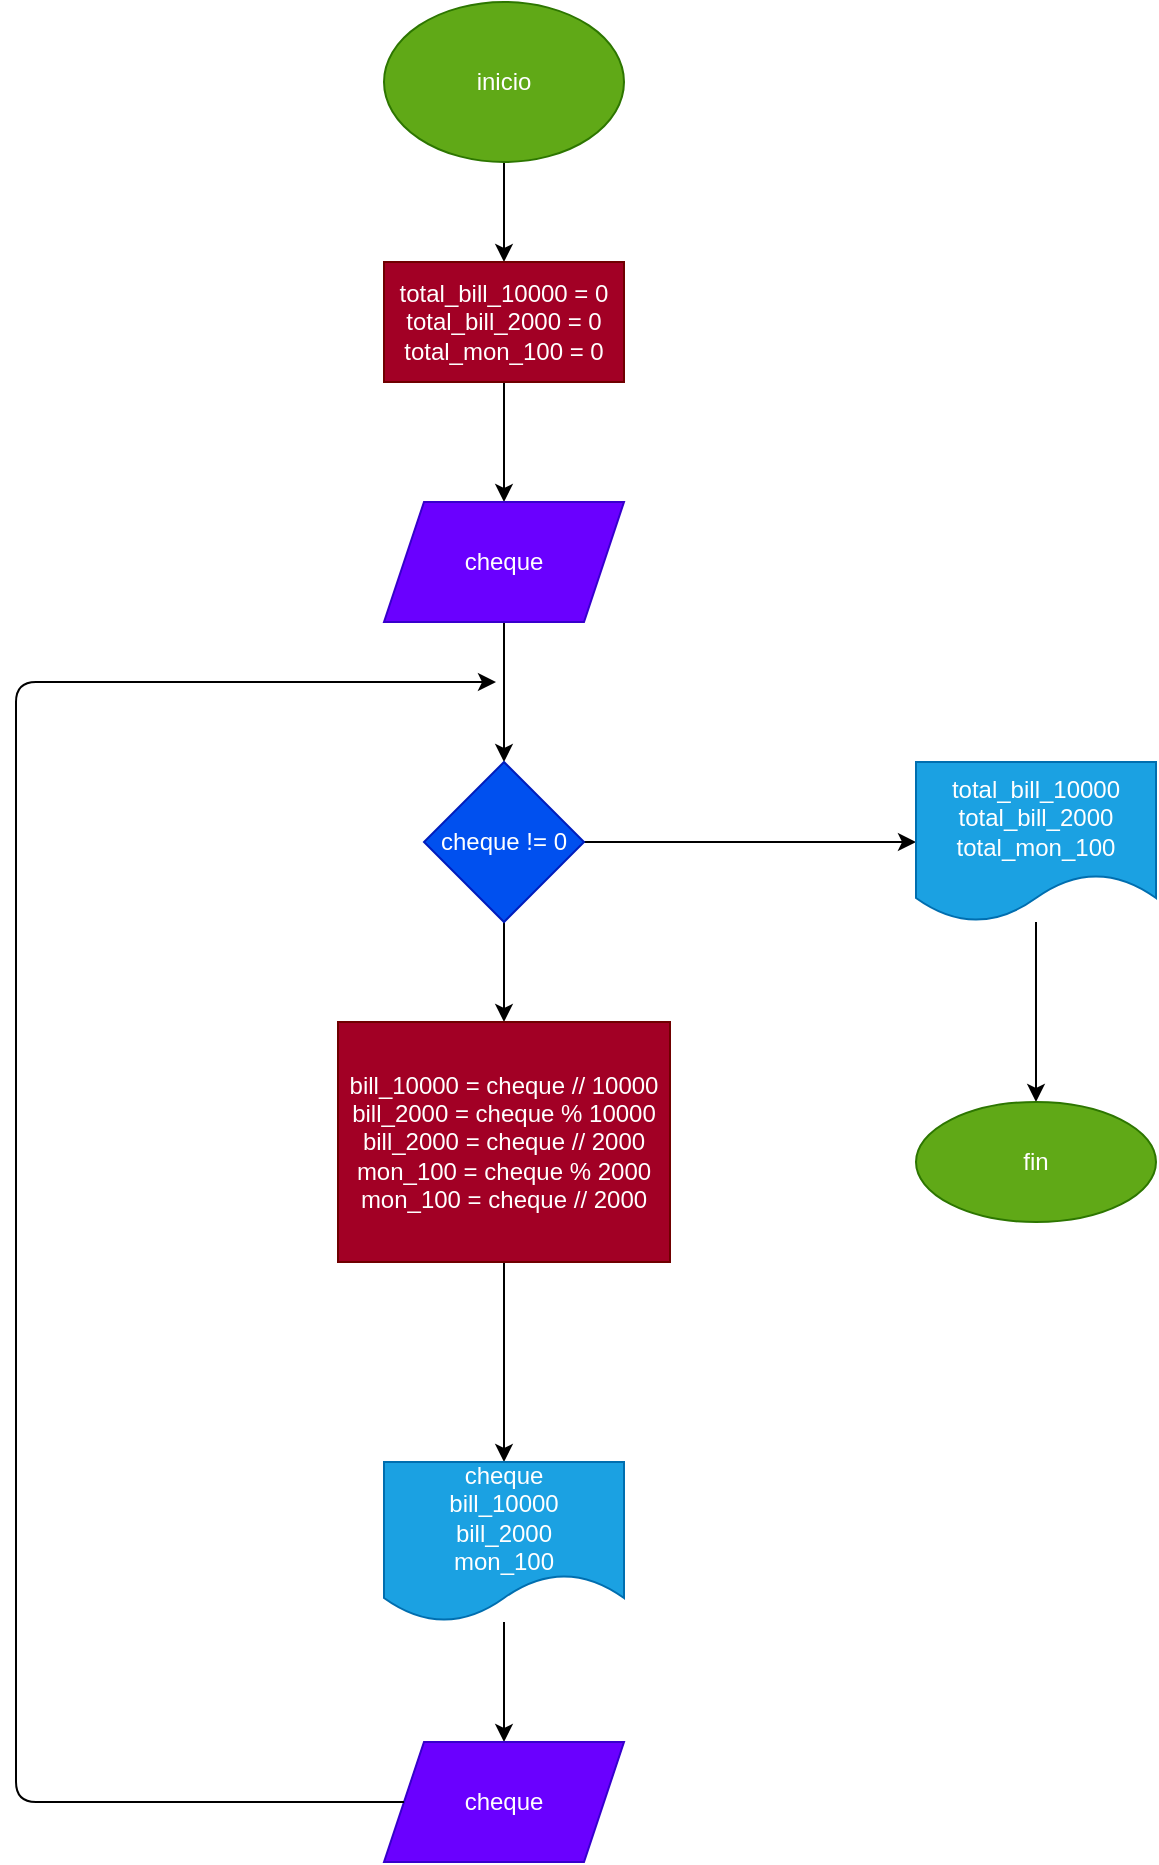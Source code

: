 <mxfile>
    <diagram id="ZLA-QuSKf5Z2ucNedwZu" name="Página-1">
        <mxGraphModel dx="886" dy="726" grid="1" gridSize="10" guides="1" tooltips="1" connect="1" arrows="1" fold="1" page="1" pageScale="1" pageWidth="827" pageHeight="1169" math="0" shadow="0">
            <root>
                <mxCell id="0"/>
                <mxCell id="1" parent="0"/>
                <mxCell id="4" value="" style="edgeStyle=none;html=1;" edge="1" parent="1" source="2" target="3">
                    <mxGeometry relative="1" as="geometry"/>
                </mxCell>
                <mxCell id="2" value="inicio" style="ellipse;whiteSpace=wrap;html=1;fillColor=#60a917;fontColor=#ffffff;strokeColor=#2D7600;" vertex="1" parent="1">
                    <mxGeometry x="354" width="120" height="80" as="geometry"/>
                </mxCell>
                <mxCell id="6" value="" style="edgeStyle=none;html=1;" edge="1" parent="1" source="3" target="5">
                    <mxGeometry relative="1" as="geometry"/>
                </mxCell>
                <mxCell id="3" value="total_bill_10000 = 0&lt;br&gt;total_bill_2000 = 0&lt;br&gt;total_mon_100 = 0" style="whiteSpace=wrap;html=1;fillColor=#a20025;fontColor=#ffffff;strokeColor=#6F0000;" vertex="1" parent="1">
                    <mxGeometry x="354" y="130" width="120" height="60" as="geometry"/>
                </mxCell>
                <mxCell id="8" value="" style="edgeStyle=none;html=1;" edge="1" parent="1" source="5" target="7">
                    <mxGeometry relative="1" as="geometry"/>
                </mxCell>
                <mxCell id="5" value="cheque" style="shape=parallelogram;perimeter=parallelogramPerimeter;whiteSpace=wrap;html=1;fixedSize=1;fillColor=#6a00ff;fontColor=#ffffff;strokeColor=#3700CC;" vertex="1" parent="1">
                    <mxGeometry x="354" y="250" width="120" height="60" as="geometry"/>
                </mxCell>
                <mxCell id="10" value="" style="edgeStyle=none;html=1;" edge="1" parent="1" source="7" target="9">
                    <mxGeometry relative="1" as="geometry"/>
                </mxCell>
                <mxCell id="14" value="" style="edgeStyle=none;html=1;" edge="1" parent="1" source="7" target="13">
                    <mxGeometry relative="1" as="geometry"/>
                </mxCell>
                <mxCell id="7" value="cheque != 0" style="rhombus;whiteSpace=wrap;html=1;fillColor=#0050ef;fontColor=#ffffff;strokeColor=#001DBC;" vertex="1" parent="1">
                    <mxGeometry x="374" y="380" width="80" height="80" as="geometry"/>
                </mxCell>
                <mxCell id="12" value="" style="edgeStyle=none;html=1;" edge="1" parent="1" source="9" target="11">
                    <mxGeometry relative="1" as="geometry"/>
                </mxCell>
                <mxCell id="9" value="total_bill_10000&lt;br&gt;total_bill_2000&lt;br&gt;total_mon_100" style="shape=document;whiteSpace=wrap;html=1;boundedLbl=1;fillColor=#1ba1e2;fontColor=#ffffff;strokeColor=#006EAF;" vertex="1" parent="1">
                    <mxGeometry x="620" y="380" width="120" height="80" as="geometry"/>
                </mxCell>
                <mxCell id="11" value="fin" style="ellipse;whiteSpace=wrap;html=1;fillColor=#60a917;fontColor=#ffffff;strokeColor=#2D7600;" vertex="1" parent="1">
                    <mxGeometry x="620" y="550" width="120" height="60" as="geometry"/>
                </mxCell>
                <mxCell id="16" value="" style="edgeStyle=none;html=1;" edge="1" parent="1" source="13" target="15">
                    <mxGeometry relative="1" as="geometry"/>
                </mxCell>
                <mxCell id="13" value="bill_10000 = cheque // 10000&lt;br&gt;bill_2000 = cheque % 10000&lt;br&gt;bill_2000 = cheque // 2000&lt;br&gt;mon_100 = cheque % 2000&lt;br&gt;mon_100 = cheque // 2000" style="whiteSpace=wrap;html=1;fillColor=#a20025;fontColor=#ffffff;strokeColor=#6F0000;" vertex="1" parent="1">
                    <mxGeometry x="331" y="510" width="166" height="120" as="geometry"/>
                </mxCell>
                <mxCell id="18" value="" style="edgeStyle=none;html=1;" edge="1" parent="1" source="15" target="17">
                    <mxGeometry relative="1" as="geometry"/>
                </mxCell>
                <mxCell id="15" value="cheque&lt;br&gt;bill_10000&lt;br&gt;bill_2000&lt;br&gt;mon_100" style="shape=document;whiteSpace=wrap;html=1;boundedLbl=1;fillColor=#1ba1e2;fontColor=#ffffff;strokeColor=#006EAF;" vertex="1" parent="1">
                    <mxGeometry x="354" y="730" width="120" height="80" as="geometry"/>
                </mxCell>
                <mxCell id="17" value="cheque" style="shape=parallelogram;perimeter=parallelogramPerimeter;whiteSpace=wrap;html=1;fixedSize=1;fillColor=#6a00ff;fontColor=#ffffff;strokeColor=#3700CC;" vertex="1" parent="1">
                    <mxGeometry x="354" y="870" width="120" height="60" as="geometry"/>
                </mxCell>
                <mxCell id="19" value="" style="endArrow=classic;html=1;exitX=0;exitY=0.5;exitDx=0;exitDy=0;" edge="1" parent="1" source="17">
                    <mxGeometry width="50" height="50" relative="1" as="geometry">
                        <mxPoint x="360" y="640" as="sourcePoint"/>
                        <mxPoint x="410" y="340" as="targetPoint"/>
                        <Array as="points">
                            <mxPoint x="170" y="900"/>
                            <mxPoint x="170" y="340"/>
                        </Array>
                    </mxGeometry>
                </mxCell>
            </root>
        </mxGraphModel>
    </diagram>
</mxfile>